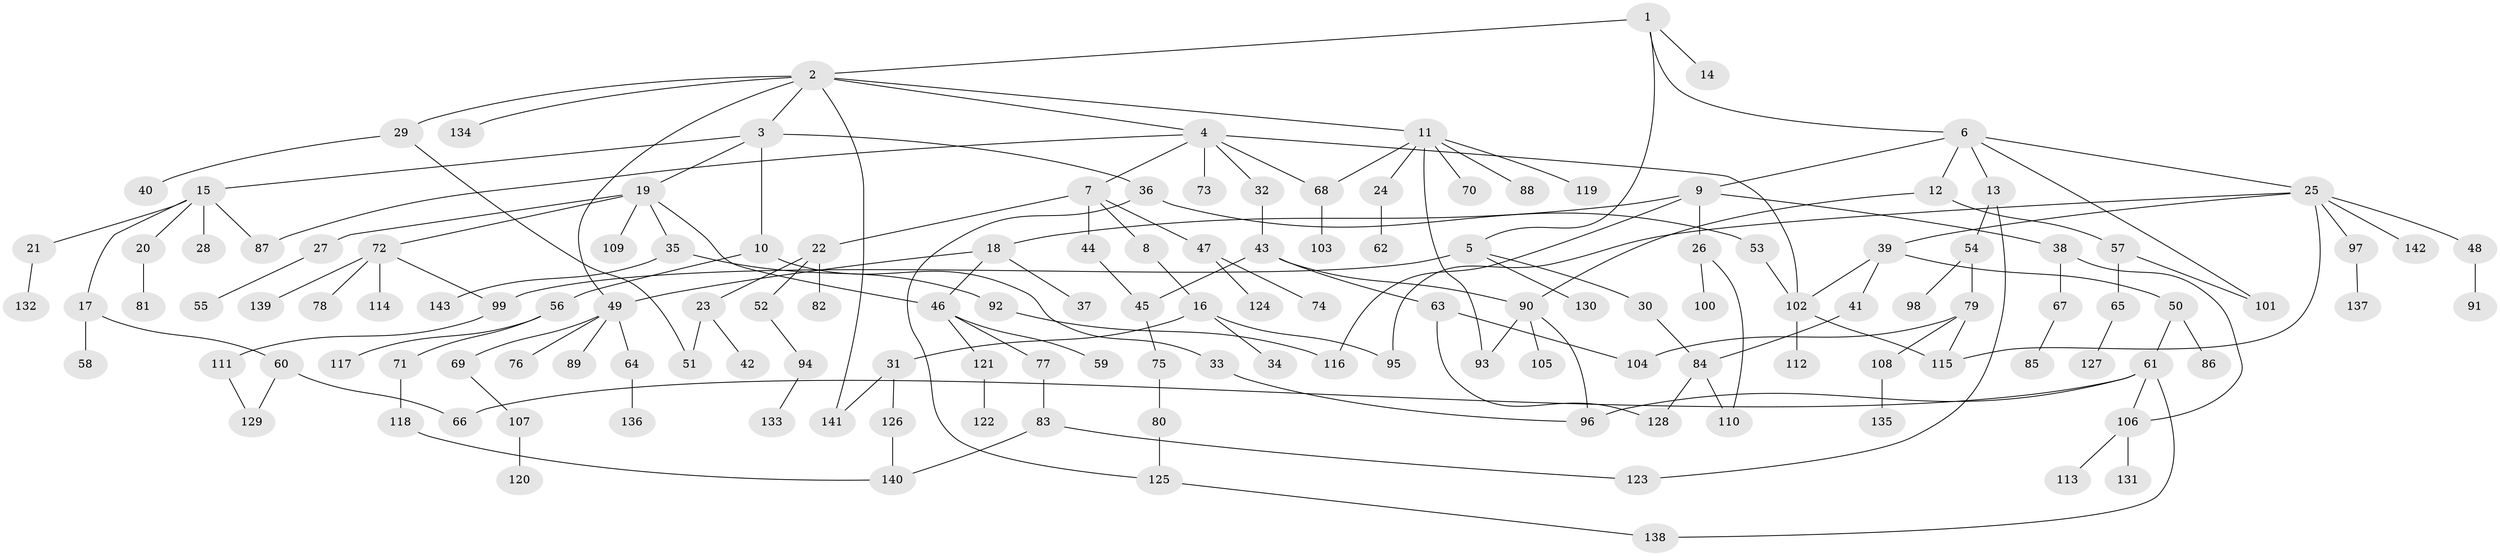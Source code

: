 // Generated by graph-tools (version 1.1) at 2025/49/03/09/25 03:49:26]
// undirected, 143 vertices, 173 edges
graph export_dot {
graph [start="1"]
  node [color=gray90,style=filled];
  1;
  2;
  3;
  4;
  5;
  6;
  7;
  8;
  9;
  10;
  11;
  12;
  13;
  14;
  15;
  16;
  17;
  18;
  19;
  20;
  21;
  22;
  23;
  24;
  25;
  26;
  27;
  28;
  29;
  30;
  31;
  32;
  33;
  34;
  35;
  36;
  37;
  38;
  39;
  40;
  41;
  42;
  43;
  44;
  45;
  46;
  47;
  48;
  49;
  50;
  51;
  52;
  53;
  54;
  55;
  56;
  57;
  58;
  59;
  60;
  61;
  62;
  63;
  64;
  65;
  66;
  67;
  68;
  69;
  70;
  71;
  72;
  73;
  74;
  75;
  76;
  77;
  78;
  79;
  80;
  81;
  82;
  83;
  84;
  85;
  86;
  87;
  88;
  89;
  90;
  91;
  92;
  93;
  94;
  95;
  96;
  97;
  98;
  99;
  100;
  101;
  102;
  103;
  104;
  105;
  106;
  107;
  108;
  109;
  110;
  111;
  112;
  113;
  114;
  115;
  116;
  117;
  118;
  119;
  120;
  121;
  122;
  123;
  124;
  125;
  126;
  127;
  128;
  129;
  130;
  131;
  132;
  133;
  134;
  135;
  136;
  137;
  138;
  139;
  140;
  141;
  142;
  143;
  1 -- 2;
  1 -- 5;
  1 -- 6;
  1 -- 14;
  2 -- 3;
  2 -- 4;
  2 -- 11;
  2 -- 29;
  2 -- 134;
  2 -- 141;
  2 -- 49;
  3 -- 10;
  3 -- 15;
  3 -- 19;
  3 -- 36;
  4 -- 7;
  4 -- 32;
  4 -- 68;
  4 -- 73;
  4 -- 87;
  4 -- 102;
  5 -- 30;
  5 -- 130;
  5 -- 99;
  6 -- 9;
  6 -- 12;
  6 -- 13;
  6 -- 25;
  6 -- 101;
  7 -- 8;
  7 -- 22;
  7 -- 44;
  7 -- 47;
  8 -- 16;
  9 -- 18;
  9 -- 26;
  9 -- 38;
  9 -- 116;
  10 -- 33;
  10 -- 56;
  11 -- 24;
  11 -- 70;
  11 -- 88;
  11 -- 119;
  11 -- 93;
  11 -- 68;
  12 -- 57;
  12 -- 90;
  13 -- 54;
  13 -- 123;
  15 -- 17;
  15 -- 20;
  15 -- 21;
  15 -- 28;
  15 -- 87;
  16 -- 31;
  16 -- 34;
  16 -- 95;
  17 -- 58;
  17 -- 60;
  18 -- 37;
  18 -- 49;
  18 -- 46;
  19 -- 27;
  19 -- 35;
  19 -- 46;
  19 -- 72;
  19 -- 109;
  20 -- 81;
  21 -- 132;
  22 -- 23;
  22 -- 52;
  22 -- 82;
  23 -- 42;
  23 -- 51;
  24 -- 62;
  25 -- 39;
  25 -- 48;
  25 -- 97;
  25 -- 142;
  25 -- 115;
  25 -- 95;
  26 -- 100;
  26 -- 110;
  27 -- 55;
  29 -- 40;
  29 -- 51;
  30 -- 84;
  31 -- 126;
  31 -- 141;
  32 -- 43;
  33 -- 96;
  35 -- 92;
  35 -- 143;
  36 -- 53;
  36 -- 125;
  38 -- 67;
  38 -- 106;
  39 -- 41;
  39 -- 50;
  39 -- 102;
  41 -- 84;
  43 -- 63;
  43 -- 45;
  43 -- 90;
  44 -- 45;
  45 -- 75;
  46 -- 59;
  46 -- 77;
  46 -- 121;
  47 -- 74;
  47 -- 124;
  48 -- 91;
  49 -- 64;
  49 -- 69;
  49 -- 76;
  49 -- 89;
  50 -- 61;
  50 -- 86;
  52 -- 94;
  53 -- 102;
  54 -- 79;
  54 -- 98;
  56 -- 71;
  56 -- 117;
  57 -- 65;
  57 -- 101;
  60 -- 66;
  60 -- 129;
  61 -- 96;
  61 -- 106;
  61 -- 138;
  61 -- 66;
  63 -- 104;
  63 -- 128;
  64 -- 136;
  65 -- 127;
  67 -- 85;
  68 -- 103;
  69 -- 107;
  71 -- 118;
  72 -- 78;
  72 -- 99;
  72 -- 114;
  72 -- 139;
  75 -- 80;
  77 -- 83;
  79 -- 108;
  79 -- 115;
  79 -- 104;
  80 -- 125;
  83 -- 123;
  83 -- 140;
  84 -- 110;
  84 -- 128;
  90 -- 93;
  90 -- 105;
  90 -- 96;
  92 -- 116;
  94 -- 133;
  97 -- 137;
  99 -- 111;
  102 -- 112;
  102 -- 115;
  106 -- 113;
  106 -- 131;
  107 -- 120;
  108 -- 135;
  111 -- 129;
  118 -- 140;
  121 -- 122;
  125 -- 138;
  126 -- 140;
}
